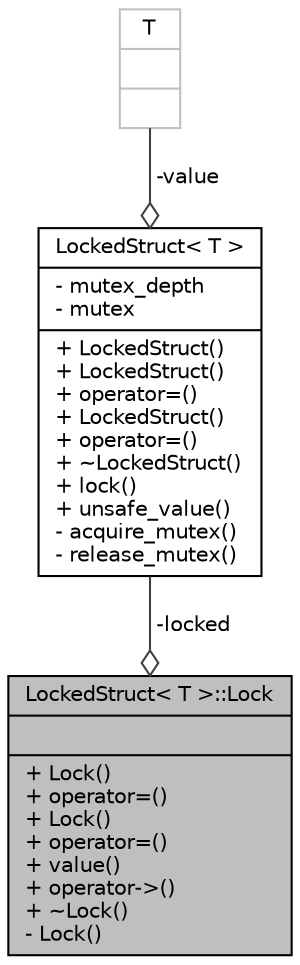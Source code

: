 digraph "LockedStruct&lt; T &gt;::Lock"
{
  edge [fontname="Helvetica",fontsize="10",labelfontname="Helvetica",labelfontsize="10"];
  node [fontname="Helvetica",fontsize="10",shape=record];
  Node1 [label="{LockedStruct\< T \>::Lock\n||+ Lock()\l+ operator=()\l+ Lock()\l+ operator=()\l+ value()\l+ operator-\>()\l+ ~Lock()\l- Lock()\l}",height=0.2,width=0.4,color="black", fillcolor="grey75", style="filled", fontcolor="black"];
  Node2 -> Node1 [color="grey25",fontsize="10",style="solid",label=" -locked" ,arrowhead="odiamond",fontname="Helvetica"];
  Node2 [label="{LockedStruct\< T \>\n|- mutex_depth\l- mutex\l|+ LockedStruct()\l+ LockedStruct()\l+ operator=()\l+ LockedStruct()\l+ operator=()\l+ ~LockedStruct()\l+ lock()\l+ unsafe_value()\l- acquire_mutex()\l- release_mutex()\l}",height=0.2,width=0.4,color="black", fillcolor="white", style="filled",URL="$struct_locked_struct.html",tooltip="A locked-struct abstraction. "];
  Node3 -> Node2 [color="grey25",fontsize="10",style="solid",label=" -value" ,arrowhead="odiamond",fontname="Helvetica"];
  Node3 [label="{T\n||}",height=0.2,width=0.4,color="grey75", fillcolor="white", style="filled"];
}

